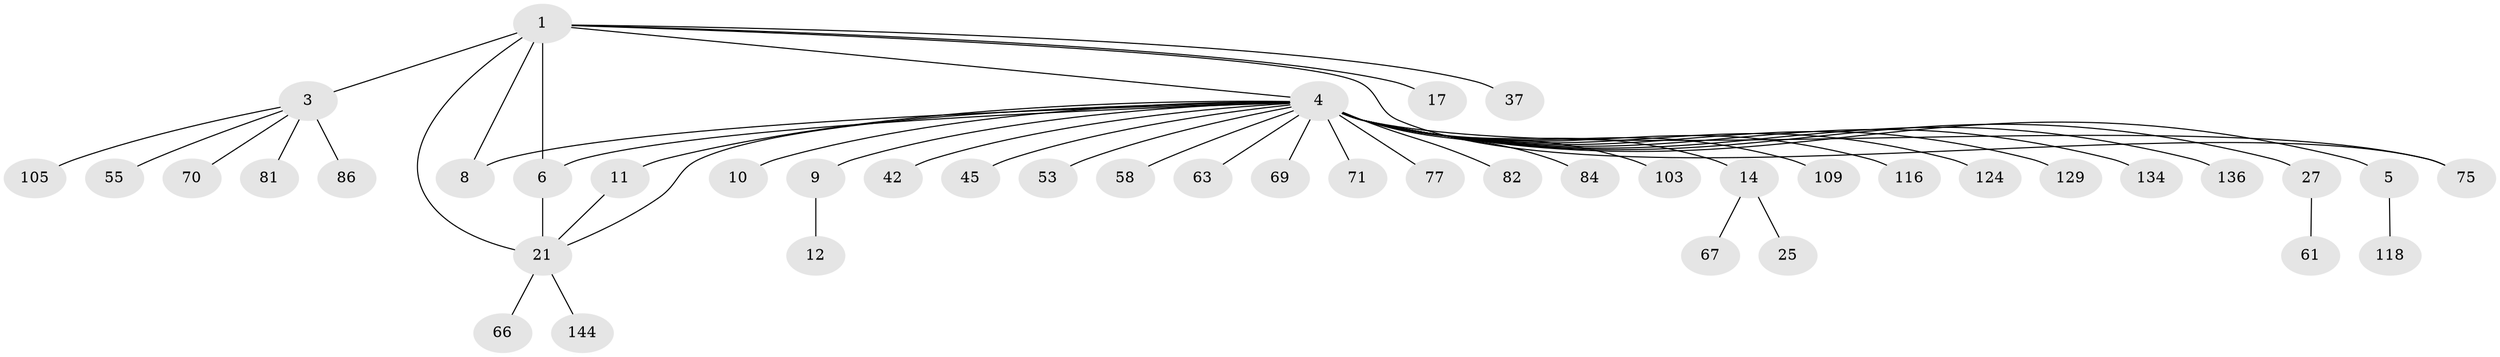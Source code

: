 // original degree distribution, {15: 0.006756756756756757, 5: 0.033783783783783786, 8: 0.006756756756756757, 32: 0.006756756756756757, 3: 0.10135135135135136, 11: 0.006756756756756757, 4: 0.033783783783783786, 2: 0.16216216216216217, 1: 0.6148648648648649, 6: 0.013513513513513514, 7: 0.006756756756756757, 10: 0.006756756756756757}
// Generated by graph-tools (version 1.1) at 2025/18/03/04/25 18:18:19]
// undirected, 44 vertices, 49 edges
graph export_dot {
graph [start="1"]
  node [color=gray90,style=filled];
  1 [super="+59+31+52+74+28+107+122+130+131+133+141+2+7+22"];
  3;
  4 [super="+18"];
  5 [super="+64"];
  6 [super="+54+132+35+36"];
  8 [super="+32+72+20"];
  9;
  10;
  11 [super="+19+147+135+34+73"];
  12;
  14 [super="+47+15"];
  17 [super="+29+49"];
  21 [super="+30+100+119+114+92+43+44+56+38"];
  25 [super="+41+117+120+48+62"];
  27 [super="+39"];
  37 [super="+121"];
  42;
  45;
  53 [super="+65+80"];
  55;
  58;
  61;
  63;
  66;
  67;
  69;
  70;
  71;
  75 [super="+90+111+78"];
  77;
  81;
  82 [super="+137"];
  84;
  86 [super="+125"];
  103;
  105;
  109 [super="+115"];
  116;
  118;
  124 [super="+127"];
  129;
  134;
  136;
  144;
  1 -- 3 [weight=3];
  1 -- 6;
  1 -- 4 [weight=2];
  1 -- 37;
  1 -- 8;
  1 -- 75;
  1 -- 17 [weight=2];
  1 -- 21 [weight=2];
  3 -- 55;
  3 -- 70;
  3 -- 81;
  3 -- 86;
  3 -- 105;
  4 -- 5;
  4 -- 6;
  4 -- 8;
  4 -- 9;
  4 -- 10;
  4 -- 11;
  4 -- 14 [weight=2];
  4 -- 21;
  4 -- 27;
  4 -- 42;
  4 -- 45;
  4 -- 53;
  4 -- 58;
  4 -- 63;
  4 -- 69;
  4 -- 71;
  4 -- 75 [weight=2];
  4 -- 77;
  4 -- 82;
  4 -- 84;
  4 -- 103;
  4 -- 109;
  4 -- 116;
  4 -- 124;
  4 -- 129;
  4 -- 134;
  4 -- 136;
  5 -- 118;
  6 -- 21;
  9 -- 12;
  11 -- 21;
  14 -- 25;
  14 -- 67;
  21 -- 144;
  21 -- 66;
  27 -- 61;
}
